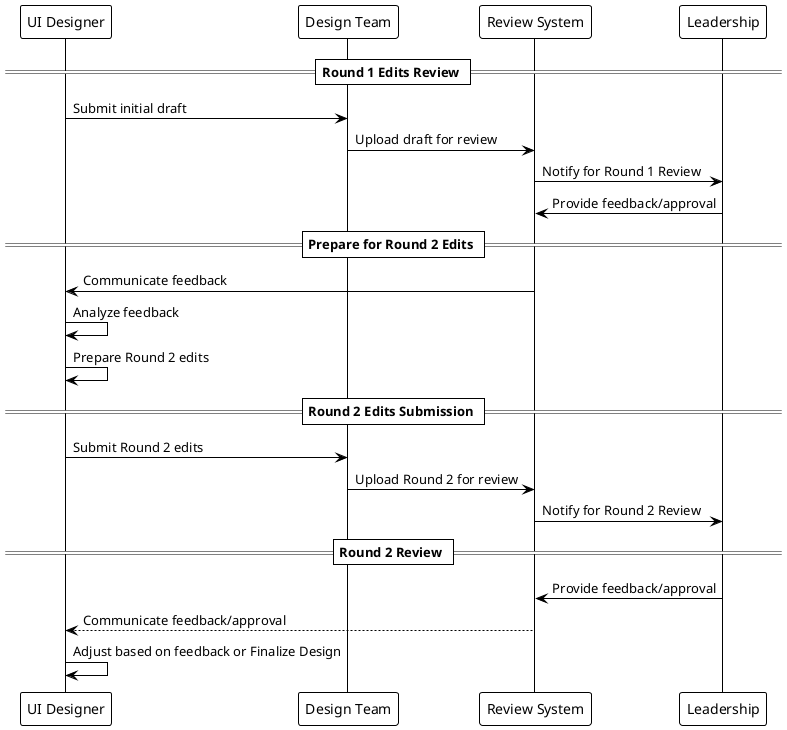 @startuml
!theme plain

participant UI_Designer as "UI Designer"
participant Design_Team as "Design Team"
participant Review_System as "Review System"
participant Leadership as "Leadership"

== Round 1 Edits Review ==
UI_Designer -> Design_Team : Submit initial draft
Design_Team -> Review_System : Upload draft for review
Review_System -> Leadership : Notify for Round 1 Review
Leadership -> Review_System : Provide feedback/approval

== Prepare for Round 2 Edits ==
Review_System -> UI_Designer : Communicate feedback
UI_Designer -> UI_Designer: Analyze feedback
UI_Designer -> UI_Designer : Prepare Round 2 edits

== Round 2 Edits Submission ==
UI_Designer -> Design_Team : Submit Round 2 edits
Design_Team -> Review_System : Upload Round 2 for review
Review_System -> Leadership : Notify for Round 2 Review

== Round 2 Review ==
Leadership -> Review_System : Provide feedback/approval
Review_System --> UI_Designer : Communicate feedback/approval

UI_Designer -> UI_Designer : Adjust based on feedback or Finalize Design

@enduml